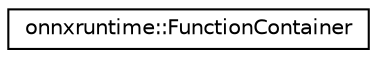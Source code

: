 digraph "Graphical Class Hierarchy"
{
  edge [fontname="Helvetica",fontsize="10",labelfontname="Helvetica",labelfontsize="10"];
  node [fontname="Helvetica",fontsize="10",shape=record];
  rankdir="LR";
  Node0 [label="onnxruntime::FunctionContainer",height=0.2,width=0.4,color="black", fillcolor="white", style="filled",URL="$structonnxruntime_1_1FunctionContainer.html"];
}
